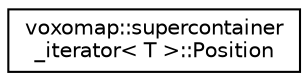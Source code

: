 digraph "Graphical Class Hierarchy"
{
 // LATEX_PDF_SIZE
  edge [fontname="Helvetica",fontsize="10",labelfontname="Helvetica",labelfontsize="10"];
  node [fontname="Helvetica",fontsize="10",shape=record];
  rankdir="LR";
  Node0 [label="voxomap::supercontainer\l_iterator\< T \>::Position",height=0.2,width=0.4,color="black", fillcolor="white", style="filled",URL="$structvoxomap_1_1supercontainer__iterator_1_1_position.html",tooltip=" "];
}
